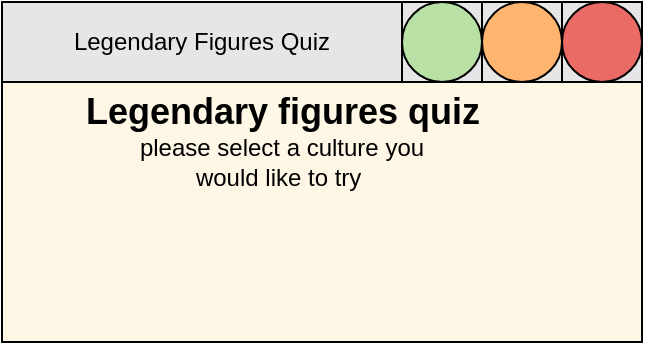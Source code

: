 <mxfile version="14.7.7" type="onedrive"><diagram id="xE3q4U_nRQGGCfrTO-c7" name="Page-1"><mxGraphModel dx="1128" dy="622" grid="1" gridSize="10" guides="1" tooltips="1" connect="1" arrows="1" fold="1" page="1" pageScale="1" pageWidth="850" pageHeight="1100" math="0" shadow="0"><root><mxCell id="0"/><mxCell id="1" parent="0"/><mxCell id="LfF0vE0qEt1t1nbUzGx0-1" value="" style="rounded=0;whiteSpace=wrap;html=1;fillColor=#FFF7E6;" vertex="1" parent="1"><mxGeometry x="120" y="240" width="320" height="130" as="geometry"/></mxCell><mxCell id="LfF0vE0qEt1t1nbUzGx0-2" value="Legendary Figures Quiz" style="rounded=0;whiteSpace=wrap;html=1;fillColor=#E6E6E6;" vertex="1" parent="1"><mxGeometry x="120" y="200" width="200" height="40" as="geometry"/></mxCell><mxCell id="LfF0vE0qEt1t1nbUzGx0-3" value="" style="whiteSpace=wrap;html=1;aspect=fixed;strokeColor=#000000;fillColor=#E6E6E6;" vertex="1" parent="1"><mxGeometry x="320" y="200" width="40" height="40" as="geometry"/></mxCell><mxCell id="LfF0vE0qEt1t1nbUzGx0-4" value="" style="whiteSpace=wrap;html=1;aspect=fixed;strokeColor=#000000;fillColor=#E6E6E6;" vertex="1" parent="1"><mxGeometry x="360" y="200" width="40" height="40" as="geometry"/></mxCell><mxCell id="LfF0vE0qEt1t1nbUzGx0-5" value="" style="whiteSpace=wrap;html=1;aspect=fixed;strokeColor=#000000;fillColor=#E6E6E6;" vertex="1" parent="1"><mxGeometry x="400" y="200" width="40" height="40" as="geometry"/></mxCell><mxCell id="LfF0vE0qEt1t1nbUzGx0-6" value="" style="ellipse;whiteSpace=wrap;html=1;aspect=fixed;fillColor=#B9E0A5;" vertex="1" parent="1"><mxGeometry x="320" y="200" width="40" height="40" as="geometry"/></mxCell><mxCell id="LfF0vE0qEt1t1nbUzGx0-7" value="" style="ellipse;whiteSpace=wrap;html=1;aspect=fixed;fillColor=#FFB570;" vertex="1" parent="1"><mxGeometry x="360" y="200" width="40" height="40" as="geometry"/></mxCell><mxCell id="LfF0vE0qEt1t1nbUzGx0-8" value="" style="ellipse;whiteSpace=wrap;html=1;aspect=fixed;fillColor=#EA6B66;" vertex="1" parent="1"><mxGeometry x="400" y="200" width="40" height="40" as="geometry"/></mxCell><mxCell id="LfF0vE0qEt1t1nbUzGx0-10" value="&lt;font style=&quot;font-size: 18px&quot;&gt;&lt;b&gt;Legendary figures quiz&lt;/b&gt;&lt;/font&gt;" style="text;html=1;strokeColor=none;fillColor=none;align=center;verticalAlign=middle;whiteSpace=wrap;rounded=0;" vertex="1" parent="1"><mxGeometry x="157.5" y="240" width="205" height="30" as="geometry"/></mxCell><mxCell id="LfF0vE0qEt1t1nbUzGx0-11" value="please select a culture you would like to try&amp;nbsp;" style="text;html=1;strokeColor=none;fillColor=none;align=center;verticalAlign=middle;whiteSpace=wrap;rounded=0;" vertex="1" parent="1"><mxGeometry x="180" y="270" width="160" height="20" as="geometry"/></mxCell></root></mxGraphModel></diagram></mxfile>